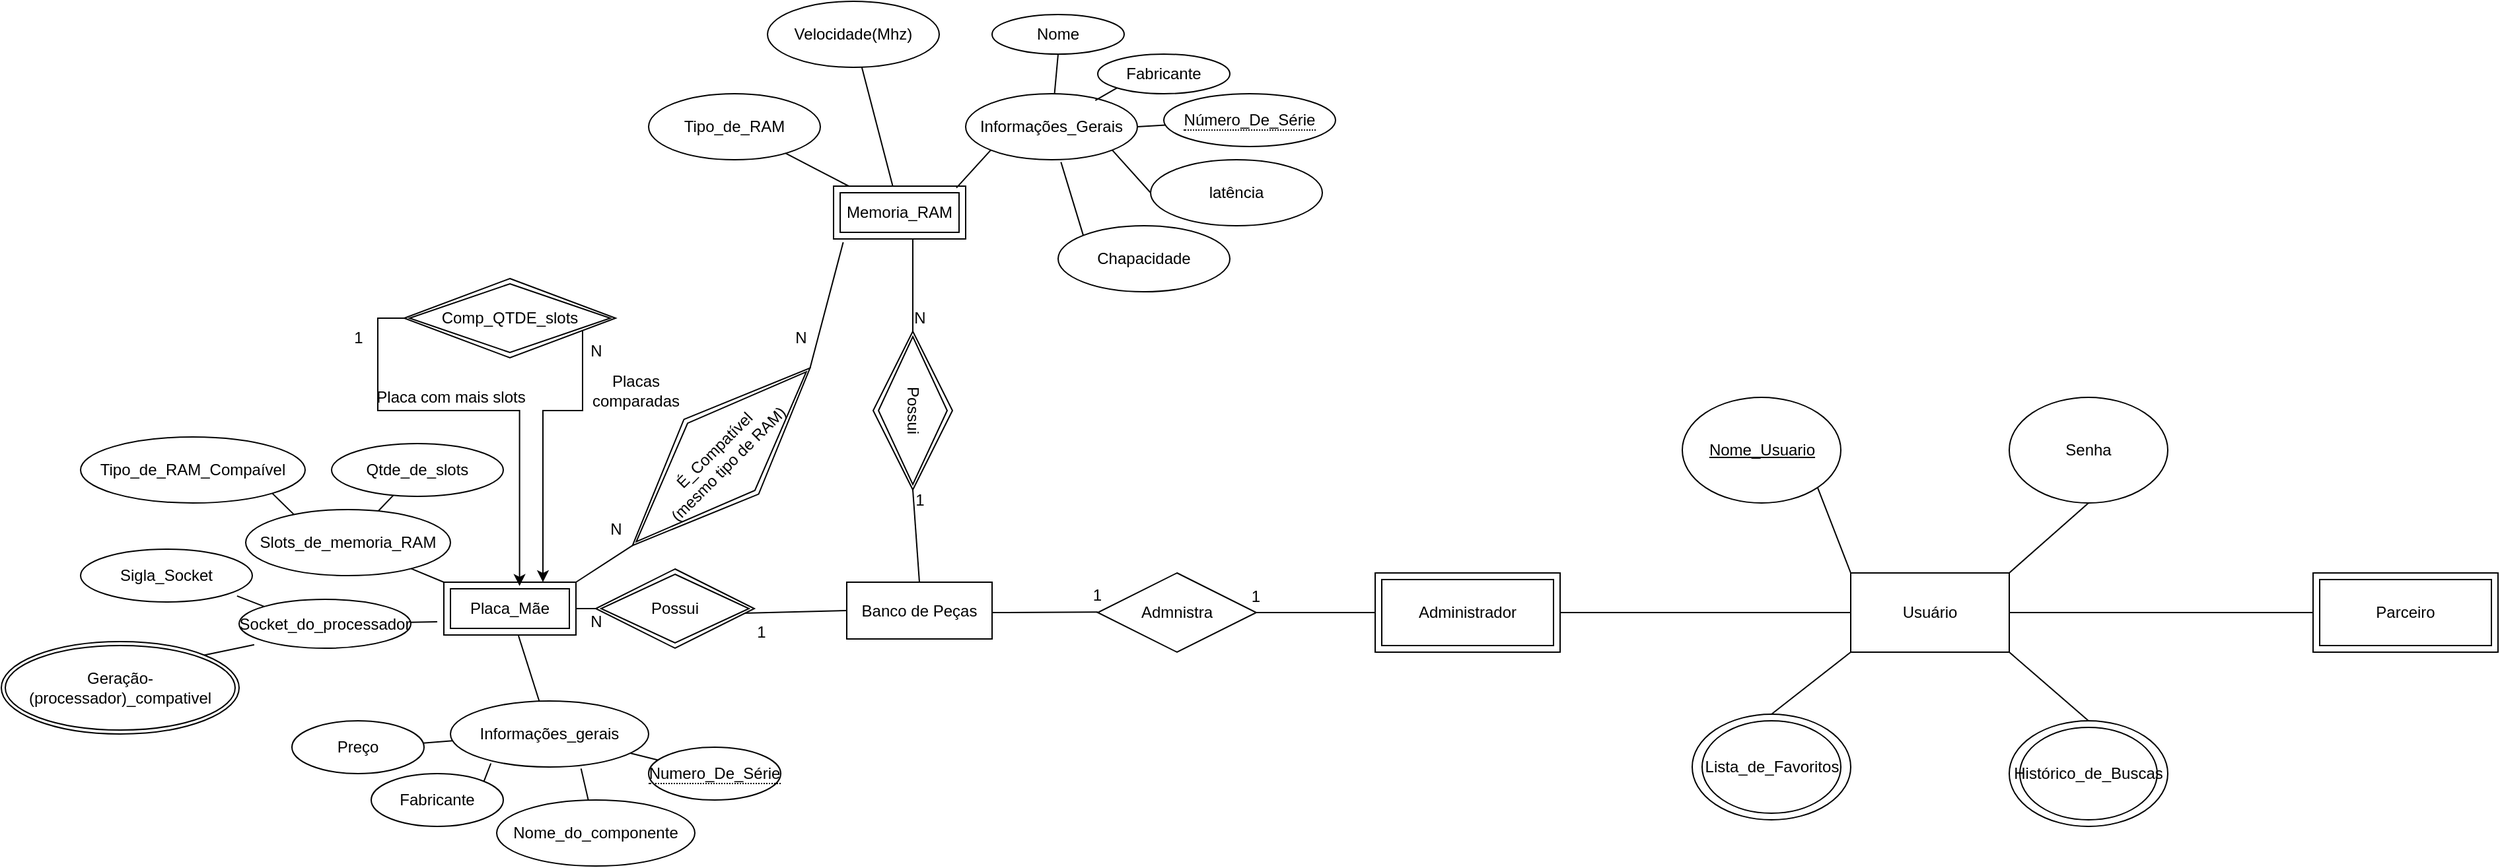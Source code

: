 <mxfile version="21.7.2" type="github">
  <diagram id="R2lEEEUBdFMjLlhIrx00" name="Page-1">
    <mxGraphModel dx="4148" dy="939" grid="1" gridSize="10" guides="1" tooltips="1" connect="1" arrows="1" fold="1" page="1" pageScale="1" pageWidth="850" pageHeight="1100" math="0" shadow="0" extFonts="Permanent Marker^https://fonts.googleapis.com/css?family=Permanent+Marker">
      <root>
        <mxCell id="0" />
        <mxCell id="1" parent="0" />
        <mxCell id="LTAQ_SRKEP-H9aSpujnp-1" value="Usuário" style="rounded=0;whiteSpace=wrap;html=1;" parent="1" vertex="1">
          <mxGeometry x="-430" y="513" width="120" height="60" as="geometry" />
        </mxCell>
        <mxCell id="LTAQ_SRKEP-H9aSpujnp-2" value="Nome_Usuario" style="ellipse;whiteSpace=wrap;html=1;fontStyle=4" parent="1" vertex="1">
          <mxGeometry x="-557.5" y="380" width="120" height="80" as="geometry" />
        </mxCell>
        <mxCell id="LTAQ_SRKEP-H9aSpujnp-3" value="Senha" style="ellipse;whiteSpace=wrap;html=1;" parent="1" vertex="1">
          <mxGeometry x="-310" y="380" width="120" height="80" as="geometry" />
        </mxCell>
        <mxCell id="LTAQ_SRKEP-H9aSpujnp-6" value="" style="endArrow=none;html=1;rounded=0;exitX=0.5;exitY=0;exitDx=0;exitDy=0;entryX=0;entryY=1;entryDx=0;entryDy=0;" parent="1" target="LTAQ_SRKEP-H9aSpujnp-1" edge="1" source="LTAQ_SRKEP-H9aSpujnp-15">
          <mxGeometry width="50" height="50" relative="1" as="geometry">
            <mxPoint x="-467.574" y="624.716" as="sourcePoint" />
            <mxPoint x="-430" y="593" as="targetPoint" />
          </mxGeometry>
        </mxCell>
        <mxCell id="LTAQ_SRKEP-H9aSpujnp-7" value="" style="endArrow=none;html=1;rounded=0;entryX=0;entryY=0;entryDx=0;entryDy=0;exitX=1;exitY=1;exitDx=0;exitDy=0;" parent="1" source="LTAQ_SRKEP-H9aSpujnp-2" target="LTAQ_SRKEP-H9aSpujnp-1" edge="1">
          <mxGeometry width="50" height="50" relative="1" as="geometry">
            <mxPoint x="-520" y="553" as="sourcePoint" />
            <mxPoint x="-470" y="503" as="targetPoint" />
          </mxGeometry>
        </mxCell>
        <mxCell id="LTAQ_SRKEP-H9aSpujnp-8" value="" style="endArrow=none;html=1;rounded=0;entryX=0.5;entryY=1;entryDx=0;entryDy=0;exitX=1;exitY=0;exitDx=0;exitDy=0;" parent="1" source="LTAQ_SRKEP-H9aSpujnp-1" target="LTAQ_SRKEP-H9aSpujnp-3" edge="1">
          <mxGeometry width="50" height="50" relative="1" as="geometry">
            <mxPoint x="-310" y="513" as="sourcePoint" />
            <mxPoint x="-260" y="463" as="targetPoint" />
          </mxGeometry>
        </mxCell>
        <mxCell id="LTAQ_SRKEP-H9aSpujnp-9" value="" style="endArrow=none;html=1;rounded=0;entryX=1;entryY=1;entryDx=0;entryDy=0;exitX=0.5;exitY=0;exitDx=0;exitDy=0;" parent="1" target="LTAQ_SRKEP-H9aSpujnp-1" edge="1" source="LTAQ_SRKEP-H9aSpujnp-17">
          <mxGeometry width="50" height="50" relative="1" as="geometry">
            <mxPoint x="-345.055" y="633.37" as="sourcePoint" />
            <mxPoint x="-230" y="563" as="targetPoint" />
          </mxGeometry>
        </mxCell>
        <mxCell id="LTAQ_SRKEP-H9aSpujnp-15" value="" style="ellipse;whiteSpace=wrap;html=1;fontColor=none;noLabel=1;labelBackgroundColor=none;" parent="1" vertex="1">
          <mxGeometry x="-550" y="620" width="120" height="80" as="geometry" />
        </mxCell>
        <mxCell id="LTAQ_SRKEP-H9aSpujnp-16" value="Lista_de_Favoritos" style="ellipse;whiteSpace=wrap;html=1;" parent="1" vertex="1">
          <mxGeometry x="-542.5" y="625" width="105" height="70" as="geometry" />
        </mxCell>
        <mxCell id="LTAQ_SRKEP-H9aSpujnp-17" value="" style="ellipse;whiteSpace=wrap;html=1;fontColor=none;noLabel=1;labelBackgroundColor=none;" parent="1" vertex="1">
          <mxGeometry x="-310" y="625" width="120" height="80" as="geometry" />
        </mxCell>
        <mxCell id="LTAQ_SRKEP-H9aSpujnp-18" value="Histórico_de_Buscas" style="ellipse;whiteSpace=wrap;html=1;" parent="1" vertex="1">
          <mxGeometry x="-302" y="630" width="104" height="70" as="geometry" />
        </mxCell>
        <mxCell id="LTAQ_SRKEP-H9aSpujnp-20" value="" style="endArrow=none;html=1;rounded=0;exitX=1;exitY=0.5;exitDx=0;exitDy=0;entryX=0;entryY=0.5;entryDx=0;entryDy=0;" parent="1" target="LTAQ_SRKEP-H9aSpujnp-1" edge="1" source="LTAQ_SRKEP-H9aSpujnp-23">
          <mxGeometry width="50" height="50" relative="1" as="geometry">
            <mxPoint x="-510.0" y="543.0" as="sourcePoint" />
            <mxPoint x="-460" y="533" as="targetPoint" />
          </mxGeometry>
        </mxCell>
        <mxCell id="LTAQ_SRKEP-H9aSpujnp-23" value="Administrador" style="shape=ext;margin=3;double=1;whiteSpace=wrap;html=1;align=center;" parent="1" vertex="1">
          <mxGeometry x="-790" y="513" width="140" height="60" as="geometry" />
        </mxCell>
        <mxCell id="LTAQ_SRKEP-H9aSpujnp-25" value="" style="endArrow=none;html=1;rounded=0;exitX=1;exitY=0.5;exitDx=0;exitDy=0;" parent="1" source="LTAQ_SRKEP-H9aSpujnp-1" target="LTAQ_SRKEP-H9aSpujnp-24" edge="1">
          <mxGeometry width="50" height="50" relative="1" as="geometry">
            <mxPoint x="-310" y="543" as="sourcePoint" />
            <mxPoint x="-210" y="543" as="targetPoint" />
          </mxGeometry>
        </mxCell>
        <mxCell id="LTAQ_SRKEP-H9aSpujnp-24" value="Parceiro" style="shape=ext;margin=3;double=1;whiteSpace=wrap;html=1;align=center;" parent="1" vertex="1">
          <mxGeometry x="-80" y="513" width="140" height="60" as="geometry" />
        </mxCell>
        <mxCell id="4MAnxMVnoImmJo_8xee9-1" value="Admnistra" style="shape=rhombus;perimeter=rhombusPerimeter;whiteSpace=wrap;html=1;align=center;" vertex="1" parent="1">
          <mxGeometry x="-1000" y="513" width="120" height="60" as="geometry" />
        </mxCell>
        <mxCell id="4MAnxMVnoImmJo_8xee9-2" value="" style="endArrow=none;html=1;rounded=0;exitX=0;exitY=0.5;exitDx=0;exitDy=0;entryX=1;entryY=0.5;entryDx=0;entryDy=0;" edge="1" parent="1" source="LTAQ_SRKEP-H9aSpujnp-23" target="4MAnxMVnoImmJo_8xee9-1">
          <mxGeometry relative="1" as="geometry">
            <mxPoint x="-880" y="550" as="sourcePoint" />
            <mxPoint x="-830" y="510" as="targetPoint" />
          </mxGeometry>
        </mxCell>
        <mxCell id="4MAnxMVnoImmJo_8xee9-3" value="1" style="resizable=0;html=1;whiteSpace=wrap;align=right;verticalAlign=bottom;" connectable="0" vertex="1" parent="4MAnxMVnoImmJo_8xee9-2">
          <mxGeometry x="1" relative="1" as="geometry">
            <mxPoint x="4" y="-4" as="offset" />
          </mxGeometry>
        </mxCell>
        <mxCell id="4MAnxMVnoImmJo_8xee9-4" value="" style="endArrow=none;html=1;rounded=0;" edge="1" parent="1">
          <mxGeometry relative="1" as="geometry">
            <mxPoint x="-1080" y="543" as="sourcePoint" />
            <mxPoint x="-1000" y="542.66" as="targetPoint" />
          </mxGeometry>
        </mxCell>
        <mxCell id="4MAnxMVnoImmJo_8xee9-5" value="1" style="resizable=0;html=1;whiteSpace=wrap;align=right;verticalAlign=bottom;" connectable="0" vertex="1" parent="4MAnxMVnoImmJo_8xee9-4">
          <mxGeometry x="1" relative="1" as="geometry">
            <mxPoint x="5" y="-4" as="offset" />
          </mxGeometry>
        </mxCell>
        <mxCell id="4MAnxMVnoImmJo_8xee9-6" value="Banco de Peças" style="whiteSpace=wrap;html=1;align=center;" vertex="1" parent="1">
          <mxGeometry x="-1190" y="520" width="110" height="43" as="geometry" />
        </mxCell>
        <mxCell id="oYfXPeK7zLLB6C0x6cgN-30" style="rounded=0;orthogonalLoop=1;jettySize=auto;html=1;endArrow=none;endFill=0;" edge="1" parent="1" target="oYfXPeK7zLLB6C0x6cgN-29">
          <mxGeometry relative="1" as="geometry">
            <mxPoint x="-1500" y="550" as="sourcePoint" />
          </mxGeometry>
        </mxCell>
        <mxCell id="oYfXPeK7zLLB6C0x6cgN-33" style="rounded=0;orthogonalLoop=1;jettySize=auto;html=1;exitX=0;exitY=0;exitDx=0;exitDy=0;endArrow=none;endFill=0;" edge="1" parent="1" source="oYfXPeK7zLLB6C0x6cgN-4" target="oYfXPeK7zLLB6C0x6cgN-25">
          <mxGeometry relative="1" as="geometry" />
        </mxCell>
        <mxCell id="oYfXPeK7zLLB6C0x6cgN-4" value="Placa_Mãe" style="shape=ext;margin=3;double=1;whiteSpace=wrap;html=1;align=center;" vertex="1" parent="1">
          <mxGeometry x="-1495" y="520" width="100" height="40" as="geometry" />
        </mxCell>
        <mxCell id="oYfXPeK7zLLB6C0x6cgN-5" value="&lt;span style=&quot;border-bottom: 1px dotted&quot;&gt;Numero_De_Série&lt;/span&gt;" style="ellipse;whiteSpace=wrap;html=1;align=center;" vertex="1" parent="1">
          <mxGeometry x="-1340" y="645" width="100" height="40" as="geometry" />
        </mxCell>
        <mxCell id="4MAnxMVnoImmJo_8xee9-8" value="" style="endArrow=none;html=1;rounded=0;entryX=0.929;entryY=0.559;entryDx=0;entryDy=0;exitX=0;exitY=0.5;exitDx=0;exitDy=0;entryPerimeter=0;" edge="1" parent="1" source="4MAnxMVnoImmJo_8xee9-6" target="oYfXPeK7zLLB6C0x6cgN-41">
          <mxGeometry relative="1" as="geometry">
            <mxPoint x="-1260" y="640" as="sourcePoint" />
            <mxPoint x="-1260.01" y="543" as="targetPoint" />
          </mxGeometry>
        </mxCell>
        <mxCell id="oYfXPeK7zLLB6C0x6cgN-47" style="rounded=0;orthogonalLoop=1;jettySize=auto;html=1;exitX=1;exitY=1;exitDx=0;exitDy=0;entryX=0.237;entryY=0.079;entryDx=0;entryDy=0;entryPerimeter=0;endArrow=none;endFill=0;" edge="1" parent="1" source="oYfXPeK7zLLB6C0x6cgN-6" target="oYfXPeK7zLLB6C0x6cgN-25">
          <mxGeometry relative="1" as="geometry" />
        </mxCell>
        <mxCell id="oYfXPeK7zLLB6C0x6cgN-6" value="Tipo_de_RAM_Compaível" style="ellipse;whiteSpace=wrap;html=1;align=center;" vertex="1" parent="1">
          <mxGeometry x="-1770" y="410" width="170" height="50" as="geometry" />
        </mxCell>
        <mxCell id="oYfXPeK7zLLB6C0x6cgN-32" style="rounded=0;orthogonalLoop=1;jettySize=auto;html=1;exitX=0.911;exitY=0.886;exitDx=0;exitDy=0;entryX=0;entryY=0;entryDx=0;entryDy=0;endArrow=none;endFill=0;exitPerimeter=0;" edge="1" parent="1" source="oYfXPeK7zLLB6C0x6cgN-44" target="oYfXPeK7zLLB6C0x6cgN-29">
          <mxGeometry relative="1" as="geometry">
            <mxPoint x="-1627.5" y="503" as="sourcePoint" />
          </mxGeometry>
        </mxCell>
        <mxCell id="oYfXPeK7zLLB6C0x6cgN-22" value="" style="rounded=0;orthogonalLoop=1;jettySize=auto;html=1;endArrow=none;endFill=0;" edge="1" parent="1" source="oYfXPeK7zLLB6C0x6cgN-11" target="oYfXPeK7zLLB6C0x6cgN-18">
          <mxGeometry relative="1" as="geometry" />
        </mxCell>
        <mxCell id="oYfXPeK7zLLB6C0x6cgN-11" value="Preço" style="ellipse;whiteSpace=wrap;html=1;align=center;" vertex="1" parent="1">
          <mxGeometry x="-1610" y="625" width="100" height="40" as="geometry" />
        </mxCell>
        <mxCell id="oYfXPeK7zLLB6C0x6cgN-20" style="rounded=0;orthogonalLoop=1;jettySize=auto;html=1;exitX=1;exitY=0;exitDx=0;exitDy=0;entryX=0.204;entryY=0.945;entryDx=0;entryDy=0;entryPerimeter=0;endArrow=none;endFill=0;" edge="1" parent="1" source="oYfXPeK7zLLB6C0x6cgN-14" target="oYfXPeK7zLLB6C0x6cgN-18">
          <mxGeometry relative="1" as="geometry" />
        </mxCell>
        <mxCell id="oYfXPeK7zLLB6C0x6cgN-14" value="Fabricante" style="ellipse;whiteSpace=wrap;html=1;align=center;" vertex="1" parent="1">
          <mxGeometry x="-1550" y="665" width="100" height="40" as="geometry" />
        </mxCell>
        <mxCell id="oYfXPeK7zLLB6C0x6cgN-78" style="rounded=0;orthogonalLoop=1;jettySize=auto;html=1;exitX=1;exitY=0;exitDx=0;exitDy=0;entryX=0.088;entryY=0.928;entryDx=0;entryDy=0;entryPerimeter=0;endArrow=none;endFill=0;" edge="1" parent="1" source="oYfXPeK7zLLB6C0x6cgN-15" target="oYfXPeK7zLLB6C0x6cgN-29">
          <mxGeometry relative="1" as="geometry" />
        </mxCell>
        <mxCell id="oYfXPeK7zLLB6C0x6cgN-15" value="Geração-(processador)_compativel" style="ellipse;shape=doubleEllipse;margin=3;whiteSpace=wrap;html=1;align=center;" vertex="1" parent="1">
          <mxGeometry x="-1830" y="565" width="180" height="70" as="geometry" />
        </mxCell>
        <mxCell id="oYfXPeK7zLLB6C0x6cgN-19" style="rounded=0;orthogonalLoop=1;jettySize=auto;html=1;entryX=0.659;entryY=1.024;entryDx=0;entryDy=0;entryPerimeter=0;endArrow=none;endFill=0;" edge="1" parent="1" source="oYfXPeK7zLLB6C0x6cgN-16" target="oYfXPeK7zLLB6C0x6cgN-18">
          <mxGeometry relative="1" as="geometry">
            <mxPoint x="-1440" y="680" as="sourcePoint" />
          </mxGeometry>
        </mxCell>
        <mxCell id="oYfXPeK7zLLB6C0x6cgN-16" value="Nome_do_componente" style="ellipse;whiteSpace=wrap;html=1;align=center;" vertex="1" parent="1">
          <mxGeometry x="-1455" y="685" width="150" height="50" as="geometry" />
        </mxCell>
        <mxCell id="oYfXPeK7zLLB6C0x6cgN-28" value="" style="rounded=0;orthogonalLoop=1;jettySize=auto;html=1;endArrow=none;endFill=0;" edge="1" parent="1" source="oYfXPeK7zLLB6C0x6cgN-17" target="oYfXPeK7zLLB6C0x6cgN-25">
          <mxGeometry relative="1" as="geometry" />
        </mxCell>
        <mxCell id="oYfXPeK7zLLB6C0x6cgN-17" value="Qtde_de_slots" style="ellipse;whiteSpace=wrap;html=1;align=center;" vertex="1" parent="1">
          <mxGeometry x="-1580" y="415" width="130" height="40" as="geometry" />
        </mxCell>
        <mxCell id="oYfXPeK7zLLB6C0x6cgN-21" value="" style="rounded=0;orthogonalLoop=1;jettySize=auto;html=1;endArrow=none;endFill=0;" edge="1" parent="1" source="oYfXPeK7zLLB6C0x6cgN-18" target="oYfXPeK7zLLB6C0x6cgN-5">
          <mxGeometry relative="1" as="geometry" />
        </mxCell>
        <mxCell id="oYfXPeK7zLLB6C0x6cgN-43" style="rounded=0;orthogonalLoop=1;jettySize=auto;html=1;endArrow=none;endFill=0;" edge="1" parent="1" source="oYfXPeK7zLLB6C0x6cgN-18" target="oYfXPeK7zLLB6C0x6cgN-4">
          <mxGeometry relative="1" as="geometry" />
        </mxCell>
        <mxCell id="oYfXPeK7zLLB6C0x6cgN-18" value="Informações_gerais" style="ellipse;whiteSpace=wrap;html=1;align=center;" vertex="1" parent="1">
          <mxGeometry x="-1490" y="610" width="150" height="50" as="geometry" />
        </mxCell>
        <mxCell id="oYfXPeK7zLLB6C0x6cgN-25" value="Slots_de_memoria_RAM" style="ellipse;whiteSpace=wrap;html=1;" vertex="1" parent="1">
          <mxGeometry x="-1645" y="465" width="155" height="50" as="geometry" />
        </mxCell>
        <mxCell id="oYfXPeK7zLLB6C0x6cgN-29" value="Socket_do_processador" style="ellipse;whiteSpace=wrap;html=1;align=center;" vertex="1" parent="1">
          <mxGeometry x="-1650" y="533" width="130" height="37" as="geometry" />
        </mxCell>
        <mxCell id="oYfXPeK7zLLB6C0x6cgN-37" style="rounded=0;orthogonalLoop=1;jettySize=auto;html=1;exitX=0;exitY=0.5;exitDx=0;exitDy=0;entryX=1;entryY=0.5;entryDx=0;entryDy=0;endArrow=none;endFill=0;" edge="1" parent="1" target="oYfXPeK7zLLB6C0x6cgN-4">
          <mxGeometry relative="1" as="geometry">
            <mxPoint x="-1380" y="540" as="sourcePoint" />
          </mxGeometry>
        </mxCell>
        <mxCell id="oYfXPeK7zLLB6C0x6cgN-39" value="N&lt;br&gt;" style="text;html=1;align=center;verticalAlign=middle;resizable=0;points=[];autosize=1;strokeColor=none;fillColor=none;" vertex="1" parent="1">
          <mxGeometry x="-1395" y="535" width="30" height="30" as="geometry" />
        </mxCell>
        <mxCell id="oYfXPeK7zLLB6C0x6cgN-40" value="&lt;br&gt;1" style="text;html=1;align=center;verticalAlign=middle;resizable=0;points=[];autosize=1;strokeColor=none;fillColor=none;" vertex="1" parent="1">
          <mxGeometry x="-1270" y="530" width="30" height="40" as="geometry" />
        </mxCell>
        <mxCell id="oYfXPeK7zLLB6C0x6cgN-41" value="Possui" style="shape=rhombus;double=1;perimeter=rhombusPerimeter;whiteSpace=wrap;html=1;align=center;" vertex="1" parent="1">
          <mxGeometry x="-1380" y="510" width="120" height="60" as="geometry" />
        </mxCell>
        <mxCell id="oYfXPeK7zLLB6C0x6cgN-42" value="Memoria_RAM" style="shape=ext;margin=3;double=1;whiteSpace=wrap;html=1;align=center;" vertex="1" parent="1">
          <mxGeometry x="-1200" y="220" width="100" height="40" as="geometry" />
        </mxCell>
        <mxCell id="oYfXPeK7zLLB6C0x6cgN-44" value="Sigla_Socket" style="ellipse;whiteSpace=wrap;html=1;align=center;" vertex="1" parent="1">
          <mxGeometry x="-1770" y="495" width="130" height="40" as="geometry" />
        </mxCell>
        <mxCell id="oYfXPeK7zLLB6C0x6cgN-49" value="&lt;br&gt;1" style="text;html=1;align=center;verticalAlign=middle;resizable=0;points=[];autosize=1;strokeColor=none;fillColor=none;" vertex="1" parent="1">
          <mxGeometry x="-1150" y="430" width="30" height="40" as="geometry" />
        </mxCell>
        <mxCell id="oYfXPeK7zLLB6C0x6cgN-51" style="edgeStyle=orthogonalEdgeStyle;rounded=0;orthogonalLoop=1;jettySize=auto;html=1;exitX=0;exitY=0.5;exitDx=0;exitDy=0;endArrow=none;endFill=0;" edge="1" parent="1" source="oYfXPeK7zLLB6C0x6cgN-50" target="oYfXPeK7zLLB6C0x6cgN-42">
          <mxGeometry relative="1" as="geometry">
            <Array as="points">
              <mxPoint x="-1140" y="280" />
              <mxPoint x="-1140" y="280" />
            </Array>
          </mxGeometry>
        </mxCell>
        <mxCell id="oYfXPeK7zLLB6C0x6cgN-52" style="rounded=0;orthogonalLoop=1;jettySize=auto;html=1;exitX=1;exitY=0.5;exitDx=0;exitDy=0;endArrow=none;endFill=0;entryX=0.5;entryY=0;entryDx=0;entryDy=0;" edge="1" parent="1" source="oYfXPeK7zLLB6C0x6cgN-50" target="4MAnxMVnoImmJo_8xee9-6">
          <mxGeometry relative="1" as="geometry" />
        </mxCell>
        <mxCell id="oYfXPeK7zLLB6C0x6cgN-50" value="Possui" style="shape=rhombus;double=1;perimeter=rhombusPerimeter;whiteSpace=wrap;html=1;align=center;rotation=90;" vertex="1" parent="1">
          <mxGeometry x="-1200" y="360" width="120" height="60" as="geometry" />
        </mxCell>
        <mxCell id="oYfXPeK7zLLB6C0x6cgN-53" value="N" style="text;html=1;align=center;verticalAlign=middle;resizable=0;points=[];autosize=1;strokeColor=none;fillColor=none;" vertex="1" parent="1">
          <mxGeometry x="-1150" y="305" width="30" height="30" as="geometry" />
        </mxCell>
        <mxCell id="oYfXPeK7zLLB6C0x6cgN-56" style="rounded=0;orthogonalLoop=1;jettySize=auto;html=1;exitX=0;exitY=1;exitDx=0;exitDy=0;entryX=0.93;entryY=0.032;entryDx=0;entryDy=0;entryPerimeter=0;endArrow=none;endFill=0;" edge="1" parent="1" source="oYfXPeK7zLLB6C0x6cgN-55" target="oYfXPeK7zLLB6C0x6cgN-42">
          <mxGeometry relative="1" as="geometry" />
        </mxCell>
        <mxCell id="oYfXPeK7zLLB6C0x6cgN-55" value="Informações_Gerais" style="ellipse;whiteSpace=wrap;html=1;align=center;" vertex="1" parent="1">
          <mxGeometry x="-1100" y="150" width="130" height="50" as="geometry" />
        </mxCell>
        <mxCell id="oYfXPeK7zLLB6C0x6cgN-59" style="rounded=0;orthogonalLoop=1;jettySize=auto;html=1;entryX=1;entryY=0.5;entryDx=0;entryDy=0;endArrow=none;endFill=0;" edge="1" parent="1" source="oYfXPeK7zLLB6C0x6cgN-58" target="oYfXPeK7zLLB6C0x6cgN-55">
          <mxGeometry relative="1" as="geometry" />
        </mxCell>
        <mxCell id="oYfXPeK7zLLB6C0x6cgN-58" value="&lt;span style=&quot;border-bottom: 1px dotted&quot;&gt;Número_De_Série&lt;/span&gt;" style="ellipse;whiteSpace=wrap;html=1;align=center;" vertex="1" parent="1">
          <mxGeometry x="-950" y="150" width="130" height="40" as="geometry" />
        </mxCell>
        <mxCell id="oYfXPeK7zLLB6C0x6cgN-66" style="rounded=0;orthogonalLoop=1;jettySize=auto;html=1;endArrow=none;endFill=0;" edge="1" parent="1" source="oYfXPeK7zLLB6C0x6cgN-60" target="oYfXPeK7zLLB6C0x6cgN-42">
          <mxGeometry relative="1" as="geometry" />
        </mxCell>
        <mxCell id="oYfXPeK7zLLB6C0x6cgN-60" value="Velocidade(Mhz)" style="ellipse;whiteSpace=wrap;html=1;align=center;" vertex="1" parent="1">
          <mxGeometry x="-1250" y="80" width="130" height="50" as="geometry" />
        </mxCell>
        <mxCell id="oYfXPeK7zLLB6C0x6cgN-69" style="rounded=0;orthogonalLoop=1;jettySize=auto;html=1;exitX=0.5;exitY=1;exitDx=0;exitDy=0;endArrow=none;endFill=0;" edge="1" parent="1" source="oYfXPeK7zLLB6C0x6cgN-61" target="oYfXPeK7zLLB6C0x6cgN-55">
          <mxGeometry relative="1" as="geometry" />
        </mxCell>
        <mxCell id="oYfXPeK7zLLB6C0x6cgN-61" value="Nome" style="ellipse;whiteSpace=wrap;html=1;align=center;" vertex="1" parent="1">
          <mxGeometry x="-1080" y="90" width="100" height="30" as="geometry" />
        </mxCell>
        <mxCell id="oYfXPeK7zLLB6C0x6cgN-68" style="rounded=0;orthogonalLoop=1;jettySize=auto;html=1;exitX=0;exitY=1;exitDx=0;exitDy=0;entryX=0.755;entryY=0.102;entryDx=0;entryDy=0;entryPerimeter=0;endArrow=none;endFill=0;" edge="1" parent="1" source="oYfXPeK7zLLB6C0x6cgN-62" target="oYfXPeK7zLLB6C0x6cgN-55">
          <mxGeometry relative="1" as="geometry" />
        </mxCell>
        <mxCell id="oYfXPeK7zLLB6C0x6cgN-62" value="Fabricante" style="ellipse;whiteSpace=wrap;html=1;align=center;" vertex="1" parent="1">
          <mxGeometry x="-1000" y="120" width="100" height="30" as="geometry" />
        </mxCell>
        <mxCell id="oYfXPeK7zLLB6C0x6cgN-70" style="rounded=0;orthogonalLoop=1;jettySize=auto;html=1;exitX=0;exitY=0.5;exitDx=0;exitDy=0;entryX=1;entryY=1;entryDx=0;entryDy=0;endArrow=none;endFill=0;" edge="1" parent="1" source="oYfXPeK7zLLB6C0x6cgN-63" target="oYfXPeK7zLLB6C0x6cgN-55">
          <mxGeometry relative="1" as="geometry" />
        </mxCell>
        <mxCell id="oYfXPeK7zLLB6C0x6cgN-63" value="latência" style="ellipse;whiteSpace=wrap;html=1;align=center;" vertex="1" parent="1">
          <mxGeometry x="-960" y="200" width="130" height="50" as="geometry" />
        </mxCell>
        <mxCell id="oYfXPeK7zLLB6C0x6cgN-71" style="rounded=0;orthogonalLoop=1;jettySize=auto;html=1;exitX=0;exitY=0;exitDx=0;exitDy=0;entryX=0.555;entryY=1.035;entryDx=0;entryDy=0;entryPerimeter=0;endArrow=none;endFill=0;" edge="1" parent="1" source="oYfXPeK7zLLB6C0x6cgN-64" target="oYfXPeK7zLLB6C0x6cgN-55">
          <mxGeometry relative="1" as="geometry" />
        </mxCell>
        <mxCell id="oYfXPeK7zLLB6C0x6cgN-64" value="Chapacidade" style="ellipse;whiteSpace=wrap;html=1;align=center;" vertex="1" parent="1">
          <mxGeometry x="-1030" y="250" width="130" height="50" as="geometry" />
        </mxCell>
        <mxCell id="oYfXPeK7zLLB6C0x6cgN-67" value="" style="rounded=0;orthogonalLoop=1;jettySize=auto;html=1;endArrow=none;endFill=0;" edge="1" parent="1" source="oYfXPeK7zLLB6C0x6cgN-65" target="oYfXPeK7zLLB6C0x6cgN-42">
          <mxGeometry relative="1" as="geometry" />
        </mxCell>
        <mxCell id="oYfXPeK7zLLB6C0x6cgN-65" value="Tipo_de_RAM" style="ellipse;whiteSpace=wrap;html=1;align=center;" vertex="1" parent="1">
          <mxGeometry x="-1340" y="150" width="130" height="50" as="geometry" />
        </mxCell>
        <mxCell id="oYfXPeK7zLLB6C0x6cgN-73" style="rounded=0;orthogonalLoop=1;jettySize=auto;html=1;exitX=1;exitY=0.5;exitDx=0;exitDy=0;entryX=0.073;entryY=1.063;entryDx=0;entryDy=0;entryPerimeter=0;endArrow=none;endFill=0;" edge="1" parent="1" source="oYfXPeK7zLLB6C0x6cgN-72" target="oYfXPeK7zLLB6C0x6cgN-42">
          <mxGeometry relative="1" as="geometry" />
        </mxCell>
        <mxCell id="oYfXPeK7zLLB6C0x6cgN-74" style="rounded=0;orthogonalLoop=1;jettySize=auto;html=1;exitX=0;exitY=0.5;exitDx=0;exitDy=0;entryX=1;entryY=0;entryDx=0;entryDy=0;endArrow=none;endFill=0;" edge="1" parent="1" source="oYfXPeK7zLLB6C0x6cgN-72" target="oYfXPeK7zLLB6C0x6cgN-4">
          <mxGeometry relative="1" as="geometry" />
        </mxCell>
        <mxCell id="oYfXPeK7zLLB6C0x6cgN-72" value="É_Compatível&lt;br&gt;(mesmo tipo de RAM)" style="shape=rhombus;double=1;perimeter=rhombusPerimeter;whiteSpace=wrap;html=1;align=center;rotation=-45;" vertex="1" parent="1">
          <mxGeometry x="-1380" y="385" width="190" height="80" as="geometry" />
        </mxCell>
        <mxCell id="oYfXPeK7zLLB6C0x6cgN-75" value="N" style="text;html=1;align=center;verticalAlign=middle;resizable=0;points=[];autosize=1;strokeColor=none;fillColor=none;" vertex="1" parent="1">
          <mxGeometry x="-1240" y="320" width="30" height="30" as="geometry" />
        </mxCell>
        <mxCell id="oYfXPeK7zLLB6C0x6cgN-76" value="N" style="text;html=1;align=center;verticalAlign=middle;resizable=0;points=[];autosize=1;strokeColor=none;fillColor=none;" vertex="1" parent="1">
          <mxGeometry x="-1380" y="465" width="30" height="30" as="geometry" />
        </mxCell>
        <mxCell id="oYfXPeK7zLLB6C0x6cgN-80" style="edgeStyle=orthogonalEdgeStyle;rounded=0;orthogonalLoop=1;jettySize=auto;html=1;exitX=1;exitY=1;exitDx=0;exitDy=0;" edge="1" parent="1" source="oYfXPeK7zLLB6C0x6cgN-79" target="oYfXPeK7zLLB6C0x6cgN-4">
          <mxGeometry relative="1" as="geometry">
            <Array as="points">
              <mxPoint x="-1440" y="335" />
              <mxPoint x="-1440" y="320" />
              <mxPoint x="-1390" y="320" />
              <mxPoint x="-1390" y="390" />
              <mxPoint x="-1420" y="390" />
            </Array>
          </mxGeometry>
        </mxCell>
        <mxCell id="oYfXPeK7zLLB6C0x6cgN-82" style="edgeStyle=orthogonalEdgeStyle;rounded=0;orthogonalLoop=1;jettySize=auto;html=1;exitX=0;exitY=0.5;exitDx=0;exitDy=0;entryX=0.573;entryY=0.073;entryDx=0;entryDy=0;entryPerimeter=0;" edge="1" parent="1" source="oYfXPeK7zLLB6C0x6cgN-79" target="oYfXPeK7zLLB6C0x6cgN-4">
          <mxGeometry relative="1" as="geometry">
            <mxPoint x="-1550" y="360" as="targetPoint" />
            <Array as="points">
              <mxPoint x="-1545" y="320" />
              <mxPoint x="-1545" y="390" />
              <mxPoint x="-1438" y="390" />
            </Array>
          </mxGeometry>
        </mxCell>
        <mxCell id="oYfXPeK7zLLB6C0x6cgN-79" value="Comp_QTDE_slots" style="shape=rhombus;double=1;perimeter=rhombusPerimeter;whiteSpace=wrap;html=1;align=center;" vertex="1" parent="1">
          <mxGeometry x="-1525" y="290" width="160" height="60" as="geometry" />
        </mxCell>
        <mxCell id="oYfXPeK7zLLB6C0x6cgN-81" value="N" style="text;html=1;align=center;verticalAlign=middle;resizable=0;points=[];autosize=1;strokeColor=none;fillColor=none;" vertex="1" parent="1">
          <mxGeometry x="-1395" y="330" width="30" height="30" as="geometry" />
        </mxCell>
        <mxCell id="oYfXPeK7zLLB6C0x6cgN-84" value="1" style="text;html=1;align=center;verticalAlign=middle;resizable=0;points=[];autosize=1;strokeColor=none;fillColor=none;" vertex="1" parent="1">
          <mxGeometry x="-1575" y="320" width="30" height="30" as="geometry" />
        </mxCell>
        <mxCell id="oYfXPeK7zLLB6C0x6cgN-85" value="Placa com mais slots" style="text;html=1;align=center;verticalAlign=middle;resizable=0;points=[];autosize=1;strokeColor=none;fillColor=none;" vertex="1" parent="1">
          <mxGeometry x="-1560" y="365" width="140" height="30" as="geometry" />
        </mxCell>
        <mxCell id="oYfXPeK7zLLB6C0x6cgN-86" value="Placas&lt;br&gt;comparadas" style="text;html=1;align=center;verticalAlign=middle;resizable=0;points=[];autosize=1;strokeColor=none;fillColor=none;" vertex="1" parent="1">
          <mxGeometry x="-1395" y="355" width="90" height="40" as="geometry" />
        </mxCell>
      </root>
    </mxGraphModel>
  </diagram>
</mxfile>

